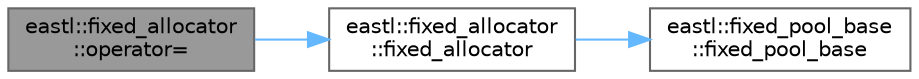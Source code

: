 digraph "eastl::fixed_allocator::operator="
{
 // LATEX_PDF_SIZE
  bgcolor="transparent";
  edge [fontname=Helvetica,fontsize=10,labelfontname=Helvetica,labelfontsize=10];
  node [fontname=Helvetica,fontsize=10,shape=box,height=0.2,width=0.4];
  rankdir="LR";
  Node1 [id="Node000001",label="eastl::fixed_allocator\l::operator=",height=0.2,width=0.4,color="gray40", fillcolor="grey60", style="filled", fontcolor="black",tooltip=" "];
  Node1 -> Node2 [id="edge3_Node000001_Node000002",color="steelblue1",style="solid",tooltip=" "];
  Node2 [id="Node000002",label="eastl::fixed_allocator\l::fixed_allocator",height=0.2,width=0.4,color="grey40", fillcolor="white", style="filled",URL="$classeastl_1_1fixed__allocator.html#aba09b3df6b2d8021500e8d8de4cbdd80",tooltip=" "];
  Node2 -> Node3 [id="edge4_Node000002_Node000003",color="steelblue1",style="solid",tooltip=" "];
  Node3 [id="Node000003",label="eastl::fixed_pool_base\l::fixed_pool_base",height=0.2,width=0.4,color="grey40", fillcolor="white", style="filled",URL="$structeastl_1_1fixed__pool__base.html#a006eb1411d25facda3bc440e62009958",tooltip=" "];
}
